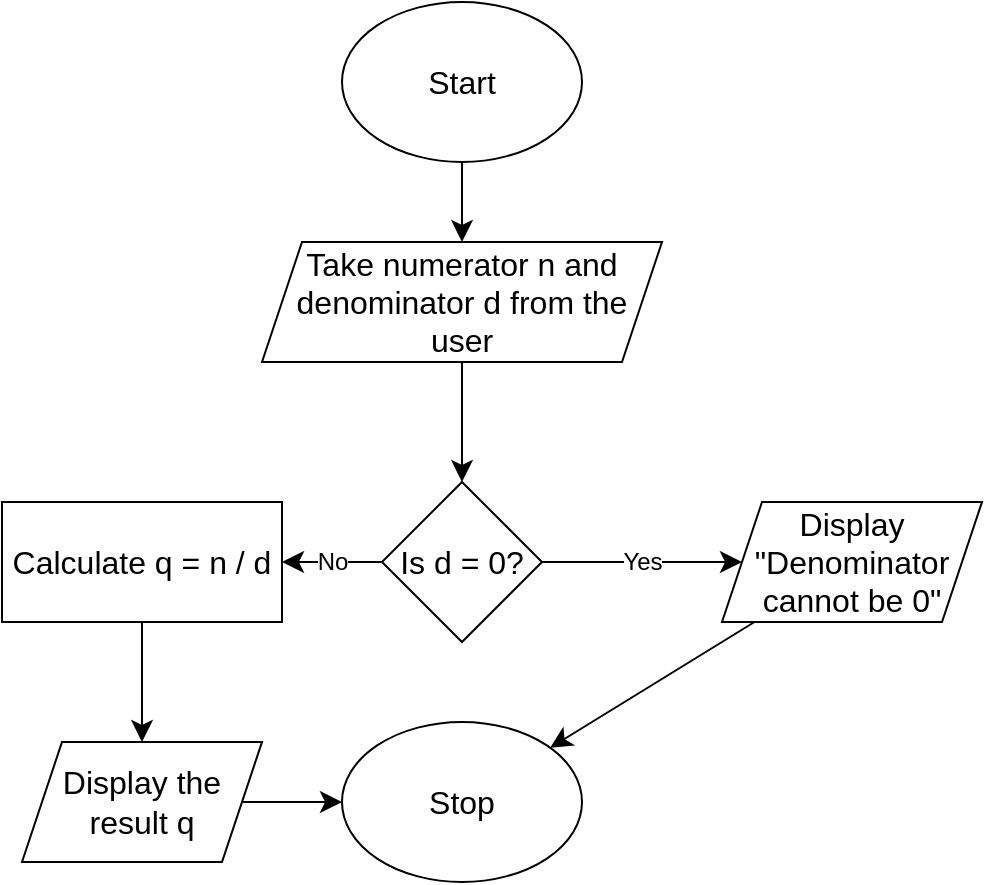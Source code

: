 <mxfile version="22.1.5" type="device" pages="3">
  <diagram name="division" id="r2ITG6-3Q14YBytuyjR8">
    <mxGraphModel dx="521" dy="571" grid="1" gridSize="10" guides="1" tooltips="1" connect="1" arrows="1" fold="1" page="1" pageScale="1" pageWidth="827" pageHeight="1169" math="0" shadow="0">
      <root>
        <mxCell id="0" />
        <mxCell id="1" parent="0" />
        <mxCell id="eg_yPLgDayf_3S_mTTIU-3" value="" style="edgeStyle=none;curved=1;rounded=0;orthogonalLoop=1;jettySize=auto;html=1;fontSize=12;startSize=8;endSize=8;" edge="1" parent="1" source="eg_yPLgDayf_3S_mTTIU-1" target="eg_yPLgDayf_3S_mTTIU-2">
          <mxGeometry relative="1" as="geometry" />
        </mxCell>
        <mxCell id="eg_yPLgDayf_3S_mTTIU-1" value="Start" style="ellipse;whiteSpace=wrap;html=1;fontSize=16;" vertex="1" parent="1">
          <mxGeometry x="200" y="40" width="120" height="80" as="geometry" />
        </mxCell>
        <mxCell id="eg_yPLgDayf_3S_mTTIU-5" value="" style="edgeStyle=none;curved=1;rounded=0;orthogonalLoop=1;jettySize=auto;html=1;fontSize=12;startSize=8;endSize=8;" edge="1" parent="1" source="eg_yPLgDayf_3S_mTTIU-2" target="eg_yPLgDayf_3S_mTTIU-4">
          <mxGeometry relative="1" as="geometry" />
        </mxCell>
        <mxCell id="eg_yPLgDayf_3S_mTTIU-2" value="Take numerator n and denominator d from the user&lt;br&gt;" style="shape=parallelogram;perimeter=parallelogramPerimeter;whiteSpace=wrap;html=1;fixedSize=1;fontSize=16;" vertex="1" parent="1">
          <mxGeometry x="160" y="160" width="200" height="60" as="geometry" />
        </mxCell>
        <mxCell id="eg_yPLgDayf_3S_mTTIU-7" value="Yes" style="edgeStyle=none;curved=1;rounded=0;orthogonalLoop=1;jettySize=auto;html=1;fontSize=12;startSize=8;endSize=8;" edge="1" parent="1" source="eg_yPLgDayf_3S_mTTIU-4" target="eg_yPLgDayf_3S_mTTIU-6">
          <mxGeometry relative="1" as="geometry" />
        </mxCell>
        <mxCell id="eg_yPLgDayf_3S_mTTIU-14" value="No" style="edgeStyle=none;curved=1;rounded=0;orthogonalLoop=1;jettySize=auto;html=1;fontSize=12;startSize=8;endSize=8;" edge="1" parent="1" source="eg_yPLgDayf_3S_mTTIU-4" target="eg_yPLgDayf_3S_mTTIU-13">
          <mxGeometry relative="1" as="geometry" />
        </mxCell>
        <mxCell id="eg_yPLgDayf_3S_mTTIU-4" value="Is d = 0?" style="rhombus;whiteSpace=wrap;html=1;fontSize=16;" vertex="1" parent="1">
          <mxGeometry x="220" y="280" width="80" height="80" as="geometry" />
        </mxCell>
        <mxCell id="eg_yPLgDayf_3S_mTTIU-9" value="" style="edgeStyle=none;curved=1;rounded=0;orthogonalLoop=1;jettySize=auto;html=1;fontSize=12;startSize=8;endSize=8;" edge="1" parent="1" source="eg_yPLgDayf_3S_mTTIU-6" target="eg_yPLgDayf_3S_mTTIU-8">
          <mxGeometry relative="1" as="geometry" />
        </mxCell>
        <mxCell id="eg_yPLgDayf_3S_mTTIU-6" value="Display &quot;Denominator cannot be 0&quot;" style="shape=parallelogram;perimeter=parallelogramPerimeter;whiteSpace=wrap;html=1;fixedSize=1;fontSize=16;" vertex="1" parent="1">
          <mxGeometry x="390" y="290" width="130" height="60" as="geometry" />
        </mxCell>
        <mxCell id="eg_yPLgDayf_3S_mTTIU-8" value="Stop" style="ellipse;whiteSpace=wrap;html=1;fontSize=16;" vertex="1" parent="1">
          <mxGeometry x="200" y="400" width="120" height="80" as="geometry" />
        </mxCell>
        <mxCell id="eg_yPLgDayf_3S_mTTIU-19" value="" style="edgeStyle=none;curved=1;rounded=0;orthogonalLoop=1;jettySize=auto;html=1;fontSize=12;startSize=8;endSize=8;" edge="1" parent="1" source="eg_yPLgDayf_3S_mTTIU-13" target="eg_yPLgDayf_3S_mTTIU-18">
          <mxGeometry relative="1" as="geometry" />
        </mxCell>
        <mxCell id="eg_yPLgDayf_3S_mTTIU-13" value="Calculate q = n / d" style="whiteSpace=wrap;html=1;fontSize=16;" vertex="1" parent="1">
          <mxGeometry x="30" y="290" width="140" height="60" as="geometry" />
        </mxCell>
        <mxCell id="eg_yPLgDayf_3S_mTTIU-20" value="" style="edgeStyle=none;curved=1;rounded=0;orthogonalLoop=1;jettySize=auto;html=1;fontSize=12;startSize=8;endSize=8;" edge="1" parent="1" source="eg_yPLgDayf_3S_mTTIU-18" target="eg_yPLgDayf_3S_mTTIU-8">
          <mxGeometry relative="1" as="geometry" />
        </mxCell>
        <mxCell id="eg_yPLgDayf_3S_mTTIU-18" value="Display the result q" style="shape=parallelogram;perimeter=parallelogramPerimeter;whiteSpace=wrap;html=1;fixedSize=1;fontSize=16;" vertex="1" parent="1">
          <mxGeometry x="40" y="410" width="120" height="60" as="geometry" />
        </mxCell>
      </root>
    </mxGraphModel>
  </diagram>
  <diagram name="highest" id="oGQ3F5e4VqClamXYGep_">
    <mxGraphModel dx="560" dy="571" grid="1" gridSize="10" guides="1" tooltips="1" connect="1" arrows="1" fold="1" page="1" pageScale="1" pageWidth="827" pageHeight="1169" math="0" shadow="0">
      <root>
        <mxCell id="rjug--88lxzMRRVSQsJ1-0" />
        <mxCell id="rjug--88lxzMRRVSQsJ1-1" parent="rjug--88lxzMRRVSQsJ1-0" />
        <mxCell id="zfKcAkUILfenp_SeFgsy-1" value="" style="edgeStyle=none;curved=1;rounded=0;orthogonalLoop=1;jettySize=auto;html=1;fontSize=12;startSize=8;endSize=8;" edge="1" parent="rjug--88lxzMRRVSQsJ1-1" source="ENGRbnhfv2FeRI5_f-hB-1" target="zfKcAkUILfenp_SeFgsy-0">
          <mxGeometry relative="1" as="geometry" />
        </mxCell>
        <mxCell id="ENGRbnhfv2FeRI5_f-hB-1" value="Start" style="ellipse;whiteSpace=wrap;html=1;fontSize=16;" vertex="1" parent="rjug--88lxzMRRVSQsJ1-1">
          <mxGeometry x="200" y="40" width="120" height="80" as="geometry" />
        </mxCell>
        <mxCell id="zfKcAkUILfenp_SeFgsy-4" value="" style="edgeStyle=none;curved=1;rounded=0;orthogonalLoop=1;jettySize=auto;html=1;fontSize=12;startSize=8;endSize=8;" edge="1" parent="rjug--88lxzMRRVSQsJ1-1" source="zfKcAkUILfenp_SeFgsy-0" target="zfKcAkUILfenp_SeFgsy-3">
          <mxGeometry relative="1" as="geometry" />
        </mxCell>
        <mxCell id="zfKcAkUILfenp_SeFgsy-0" value="Take 3 numbers a, b and c from the user" style="shape=parallelogram;perimeter=parallelogramPerimeter;whiteSpace=wrap;html=1;fixedSize=1;fontSize=16;" vertex="1" parent="rjug--88lxzMRRVSQsJ1-1">
          <mxGeometry x="100" y="160" width="320" height="60" as="geometry" />
        </mxCell>
        <mxCell id="O8d3SN28Yf9TQmL-b8ua-3" value="Yes" style="edgeStyle=none;curved=1;rounded=0;orthogonalLoop=1;jettySize=auto;html=1;fontSize=12;startSize=8;endSize=8;" edge="1" parent="rjug--88lxzMRRVSQsJ1-1" source="zfKcAkUILfenp_SeFgsy-3" target="O8d3SN28Yf9TQmL-b8ua-2">
          <mxGeometry x="0.2" y="40" relative="1" as="geometry">
            <Array as="points">
              <mxPoint x="80" y="320" />
            </Array>
            <mxPoint as="offset" />
          </mxGeometry>
        </mxCell>
        <mxCell id="O8d3SN28Yf9TQmL-b8ua-15" value="No" style="edgeStyle=none;curved=1;rounded=0;orthogonalLoop=1;jettySize=auto;html=1;fontSize=12;startSize=8;endSize=8;" edge="1" parent="rjug--88lxzMRRVSQsJ1-1" source="zfKcAkUILfenp_SeFgsy-3" target="O8d3SN28Yf9TQmL-b8ua-14">
          <mxGeometry x="0.273" y="-40" relative="1" as="geometry">
            <Array as="points">
              <mxPoint x="480" y="320" />
            </Array>
            <mxPoint as="offset" />
          </mxGeometry>
        </mxCell>
        <mxCell id="zfKcAkUILfenp_SeFgsy-3" value="Is a &amp;gt; b?" style="rhombus;whiteSpace=wrap;html=1;fontSize=16;" vertex="1" parent="rjug--88lxzMRRVSQsJ1-1">
          <mxGeometry x="220" y="280" width="80" height="80" as="geometry" />
        </mxCell>
        <mxCell id="O8d3SN28Yf9TQmL-b8ua-6" value="Yes" style="edgeStyle=none;curved=1;rounded=0;orthogonalLoop=1;jettySize=auto;html=1;fontSize=12;startSize=8;endSize=8;" edge="1" parent="rjug--88lxzMRRVSQsJ1-1" source="O8d3SN28Yf9TQmL-b8ua-2" target="O8d3SN28Yf9TQmL-b8ua-5">
          <mxGeometry relative="1" as="geometry" />
        </mxCell>
        <mxCell id="O8d3SN28Yf9TQmL-b8ua-8" value="No" style="edgeStyle=none;curved=1;rounded=0;orthogonalLoop=1;jettySize=auto;html=1;fontSize=12;startSize=8;endSize=8;entryX=0;entryY=0.5;entryDx=0;entryDy=0;exitX=1;exitY=0.5;exitDx=0;exitDy=0;" edge="1" parent="rjug--88lxzMRRVSQsJ1-1" source="O8d3SN28Yf9TQmL-b8ua-2" target="O8d3SN28Yf9TQmL-b8ua-7">
          <mxGeometry relative="1" as="geometry" />
        </mxCell>
        <mxCell id="O8d3SN28Yf9TQmL-b8ua-2" value="Is a &amp;gt; c?" style="rhombus;whiteSpace=wrap;html=1;fontSize=16;" vertex="1" parent="rjug--88lxzMRRVSQsJ1-1">
          <mxGeometry x="40" y="480" width="80" height="80" as="geometry" />
        </mxCell>
        <mxCell id="O8d3SN28Yf9TQmL-b8ua-12" value="" style="edgeStyle=none;curved=1;rounded=0;orthogonalLoop=1;jettySize=auto;html=1;fontSize=12;startSize=8;endSize=8;" edge="1" parent="rjug--88lxzMRRVSQsJ1-1" source="O8d3SN28Yf9TQmL-b8ua-5" target="O8d3SN28Yf9TQmL-b8ua-11">
          <mxGeometry relative="1" as="geometry" />
        </mxCell>
        <mxCell id="O8d3SN28Yf9TQmL-b8ua-5" value="Display a" style="shape=parallelogram;perimeter=parallelogramPerimeter;whiteSpace=wrap;html=1;fixedSize=1;fontSize=16;" vertex="1" parent="rjug--88lxzMRRVSQsJ1-1">
          <mxGeometry x="20" y="690" width="120" height="60" as="geometry" />
        </mxCell>
        <mxCell id="O8d3SN28Yf9TQmL-b8ua-13" value="" style="edgeStyle=none;curved=1;rounded=0;orthogonalLoop=1;jettySize=auto;html=1;fontSize=12;startSize=8;endSize=8;" edge="1" parent="rjug--88lxzMRRVSQsJ1-1" source="O8d3SN28Yf9TQmL-b8ua-7" target="O8d3SN28Yf9TQmL-b8ua-11">
          <mxGeometry relative="1" as="geometry" />
        </mxCell>
        <mxCell id="O8d3SN28Yf9TQmL-b8ua-7" value="Display c" style="shape=parallelogram;perimeter=parallelogramPerimeter;whiteSpace=wrap;html=1;fixedSize=1;fontSize=16;" vertex="1" parent="rjug--88lxzMRRVSQsJ1-1">
          <mxGeometry x="220" y="580" width="120" height="60" as="geometry" />
        </mxCell>
        <mxCell id="O8d3SN28Yf9TQmL-b8ua-11" value="Stop" style="ellipse;whiteSpace=wrap;html=1;fontSize=16;" vertex="1" parent="rjug--88lxzMRRVSQsJ1-1">
          <mxGeometry x="220" y="680" width="120" height="80" as="geometry" />
        </mxCell>
        <mxCell id="O8d3SN28Yf9TQmL-b8ua-16" value="No" style="edgeStyle=none;curved=1;rounded=0;orthogonalLoop=1;jettySize=auto;html=1;fontSize=12;startSize=8;endSize=8;entryX=1;entryY=0.5;entryDx=0;entryDy=0;exitX=0;exitY=0.5;exitDx=0;exitDy=0;" edge="1" parent="rjug--88lxzMRRVSQsJ1-1" source="O8d3SN28Yf9TQmL-b8ua-14" target="O8d3SN28Yf9TQmL-b8ua-7">
          <mxGeometry relative="1" as="geometry" />
        </mxCell>
        <mxCell id="O8d3SN28Yf9TQmL-b8ua-18" value="Yes" style="edgeStyle=none;curved=1;rounded=0;orthogonalLoop=1;jettySize=auto;html=1;fontSize=12;startSize=8;endSize=8;" edge="1" parent="rjug--88lxzMRRVSQsJ1-1" source="O8d3SN28Yf9TQmL-b8ua-14" target="O8d3SN28Yf9TQmL-b8ua-17">
          <mxGeometry relative="1" as="geometry" />
        </mxCell>
        <mxCell id="O8d3SN28Yf9TQmL-b8ua-14" value="Is b &amp;gt; c?" style="rhombus;whiteSpace=wrap;html=1;fontSize=16;" vertex="1" parent="rjug--88lxzMRRVSQsJ1-1">
          <mxGeometry x="440" y="480" width="80" height="80" as="geometry" />
        </mxCell>
        <mxCell id="O8d3SN28Yf9TQmL-b8ua-19" value="" style="edgeStyle=none;curved=1;rounded=0;orthogonalLoop=1;jettySize=auto;html=1;fontSize=12;startSize=8;endSize=8;" edge="1" parent="rjug--88lxzMRRVSQsJ1-1" source="O8d3SN28Yf9TQmL-b8ua-17" target="O8d3SN28Yf9TQmL-b8ua-11">
          <mxGeometry relative="1" as="geometry" />
        </mxCell>
        <mxCell id="O8d3SN28Yf9TQmL-b8ua-17" value="Display b" style="shape=parallelogram;perimeter=parallelogramPerimeter;whiteSpace=wrap;html=1;fixedSize=1;fontSize=16;" vertex="1" parent="rjug--88lxzMRRVSQsJ1-1">
          <mxGeometry x="420" y="690" width="120" height="60" as="geometry" />
        </mxCell>
      </root>
    </mxGraphModel>
  </diagram>
  <diagram name="difference" id="ImjOy5-UbowY6xHUVZo_">
    <mxGraphModel dx="1329" dy="572" grid="1" gridSize="10" guides="1" tooltips="1" connect="1" arrows="1" fold="1" page="1" pageScale="1" pageWidth="827" pageHeight="1169" math="0" shadow="0">
      <root>
        <mxCell id="X1fLe9OVVXg51xdM4HLc-0" />
        <mxCell id="X1fLe9OVVXg51xdM4HLc-1" parent="X1fLe9OVVXg51xdM4HLc-0" />
        <mxCell id="JFNtztsfUb8pmi8lnyMe-1" value="" style="edgeStyle=none;curved=1;rounded=0;orthogonalLoop=1;jettySize=auto;html=1;fontSize=12;startSize=8;endSize=8;" edge="1" parent="X1fLe9OVVXg51xdM4HLc-1" source="X1fLe9OVVXg51xdM4HLc-3" target="JFNtztsfUb8pmi8lnyMe-0">
          <mxGeometry relative="1" as="geometry" />
        </mxCell>
        <mxCell id="X1fLe9OVVXg51xdM4HLc-3" value="Start" style="ellipse;whiteSpace=wrap;html=1;fontSize=16;" vertex="1" parent="X1fLe9OVVXg51xdM4HLc-1">
          <mxGeometry x="200" y="40" width="120" height="80" as="geometry" />
        </mxCell>
        <mxCell id="JFNtztsfUb8pmi8lnyMe-3" value="" style="edgeStyle=none;curved=1;rounded=0;orthogonalLoop=1;jettySize=auto;html=1;fontSize=12;startSize=8;endSize=8;" edge="1" parent="X1fLe9OVVXg51xdM4HLc-1" source="JFNtztsfUb8pmi8lnyMe-0" target="JFNtztsfUb8pmi8lnyMe-2">
          <mxGeometry relative="1" as="geometry" />
        </mxCell>
        <mxCell id="JFNtztsfUb8pmi8lnyMe-0" value="sum_of_squares = 0&lt;br&gt;sum = 0&lt;br&gt;i = 1" style="whiteSpace=wrap;html=1;fontSize=16;" vertex="1" parent="X1fLe9OVVXg51xdM4HLc-1">
          <mxGeometry x="185" y="160" width="150" height="80" as="geometry" />
        </mxCell>
        <mxCell id="JFNtztsfUb8pmi8lnyMe-5" value="Yes" style="edgeStyle=none;curved=1;rounded=0;orthogonalLoop=1;jettySize=auto;html=1;fontSize=12;startSize=8;endSize=8;" edge="1" parent="X1fLe9OVVXg51xdM4HLc-1" source="JFNtztsfUb8pmi8lnyMe-2" target="JFNtztsfUb8pmi8lnyMe-4">
          <mxGeometry relative="1" as="geometry" />
        </mxCell>
        <mxCell id="JFNtztsfUb8pmi8lnyMe-9" value="No" style="edgeStyle=none;curved=1;rounded=0;orthogonalLoop=1;jettySize=auto;html=1;fontSize=12;startSize=8;endSize=8;entryX=0.623;entryY=0;entryDx=0;entryDy=0;entryPerimeter=0;" edge="1" parent="X1fLe9OVVXg51xdM4HLc-1" source="JFNtztsfUb8pmi8lnyMe-2" target="JFNtztsfUb8pmi8lnyMe-8">
          <mxGeometry x="-0.143" y="-30" relative="1" as="geometry">
            <Array as="points">
              <mxPoint x="490" y="320" />
            </Array>
            <mxPoint as="offset" />
          </mxGeometry>
        </mxCell>
        <mxCell id="JFNtztsfUb8pmi8lnyMe-2" value="is i &amp;lt;= 100?" style="rhombus;whiteSpace=wrap;html=1;fontSize=16;" vertex="1" parent="X1fLe9OVVXg51xdM4HLc-1">
          <mxGeometry x="205" y="280" width="110" height="80" as="geometry" />
        </mxCell>
        <mxCell id="JFNtztsfUb8pmi8lnyMe-4" value="sum_of_sqaures = sum_of_squares + i * i&lt;br&gt;sum = sum + i&lt;br&gt;i = i + 1" style="whiteSpace=wrap;html=1;fontSize=16;" vertex="1" parent="X1fLe9OVVXg51xdM4HLc-1">
          <mxGeometry x="110" y="400" width="300" height="60" as="geometry" />
        </mxCell>
        <mxCell id="JFNtztsfUb8pmi8lnyMe-7" value="" style="endArrow=classic;html=1;rounded=0;fontSize=12;startSize=8;endSize=8;curved=1;exitX=0;exitY=0.5;exitDx=0;exitDy=0;entryX=0;entryY=0.5;entryDx=0;entryDy=0;" edge="1" parent="X1fLe9OVVXg51xdM4HLc-1" source="JFNtztsfUb8pmi8lnyMe-4" target="JFNtztsfUb8pmi8lnyMe-2">
          <mxGeometry width="50" height="50" relative="1" as="geometry">
            <mxPoint x="270" y="420" as="sourcePoint" />
            <mxPoint x="320" y="370" as="targetPoint" />
            <Array as="points">
              <mxPoint x="20" y="300" />
            </Array>
          </mxGeometry>
        </mxCell>
        <mxCell id="JFNtztsfUb8pmi8lnyMe-11" value="" style="edgeStyle=none;curved=1;rounded=0;orthogonalLoop=1;jettySize=auto;html=1;fontSize=12;startSize=8;endSize=8;entryX=0.636;entryY=0.01;entryDx=0;entryDy=0;entryPerimeter=0;" edge="1" parent="X1fLe9OVVXg51xdM4HLc-1" source="JFNtztsfUb8pmi8lnyMe-8" target="JFNtztsfUb8pmi8lnyMe-10">
          <mxGeometry relative="1" as="geometry" />
        </mxCell>
        <mxCell id="JFNtztsfUb8pmi8lnyMe-8" value="sqaure_of_sum = sum * sum" style="whiteSpace=wrap;html=1;fontSize=16;" vertex="1" parent="X1fLe9OVVXg51xdM4HLc-1">
          <mxGeometry x="350" y="470" width="210" height="60" as="geometry" />
        </mxCell>
        <mxCell id="JFNtztsfUb8pmi8lnyMe-15" value="" style="edgeStyle=none;curved=1;rounded=0;orthogonalLoop=1;jettySize=auto;html=1;fontSize=12;startSize=8;endSize=8;" edge="1" parent="X1fLe9OVVXg51xdM4HLc-1" source="JFNtztsfUb8pmi8lnyMe-10" target="JFNtztsfUb8pmi8lnyMe-14">
          <mxGeometry relative="1" as="geometry" />
        </mxCell>
        <mxCell id="JFNtztsfUb8pmi8lnyMe-10" value="diff = square_of_sum - sum_of_squares" style="whiteSpace=wrap;html=1;fontSize=16;" vertex="1" parent="X1fLe9OVVXg51xdM4HLc-1">
          <mxGeometry x="270" y="560" width="290" height="60" as="geometry" />
        </mxCell>
        <mxCell id="JFNtztsfUb8pmi8lnyMe-17" value="" style="edgeStyle=none;curved=1;rounded=0;orthogonalLoop=1;jettySize=auto;html=1;fontSize=12;startSize=8;endSize=8;" edge="1" parent="X1fLe9OVVXg51xdM4HLc-1" source="JFNtztsfUb8pmi8lnyMe-14" target="JFNtztsfUb8pmi8lnyMe-16">
          <mxGeometry relative="1" as="geometry" />
        </mxCell>
        <mxCell id="JFNtztsfUb8pmi8lnyMe-14" value="Display diff" style="shape=parallelogram;perimeter=parallelogramPerimeter;whiteSpace=wrap;html=1;fixedSize=1;fontSize=16;" vertex="1" parent="X1fLe9OVVXg51xdM4HLc-1">
          <mxGeometry x="355" y="680" width="120" height="60" as="geometry" />
        </mxCell>
        <mxCell id="JFNtztsfUb8pmi8lnyMe-16" value="Stop" style="ellipse;whiteSpace=wrap;html=1;fontSize=16;" vertex="1" parent="X1fLe9OVVXg51xdM4HLc-1">
          <mxGeometry x="355" y="800" width="120" height="80" as="geometry" />
        </mxCell>
      </root>
    </mxGraphModel>
  </diagram>
</mxfile>
